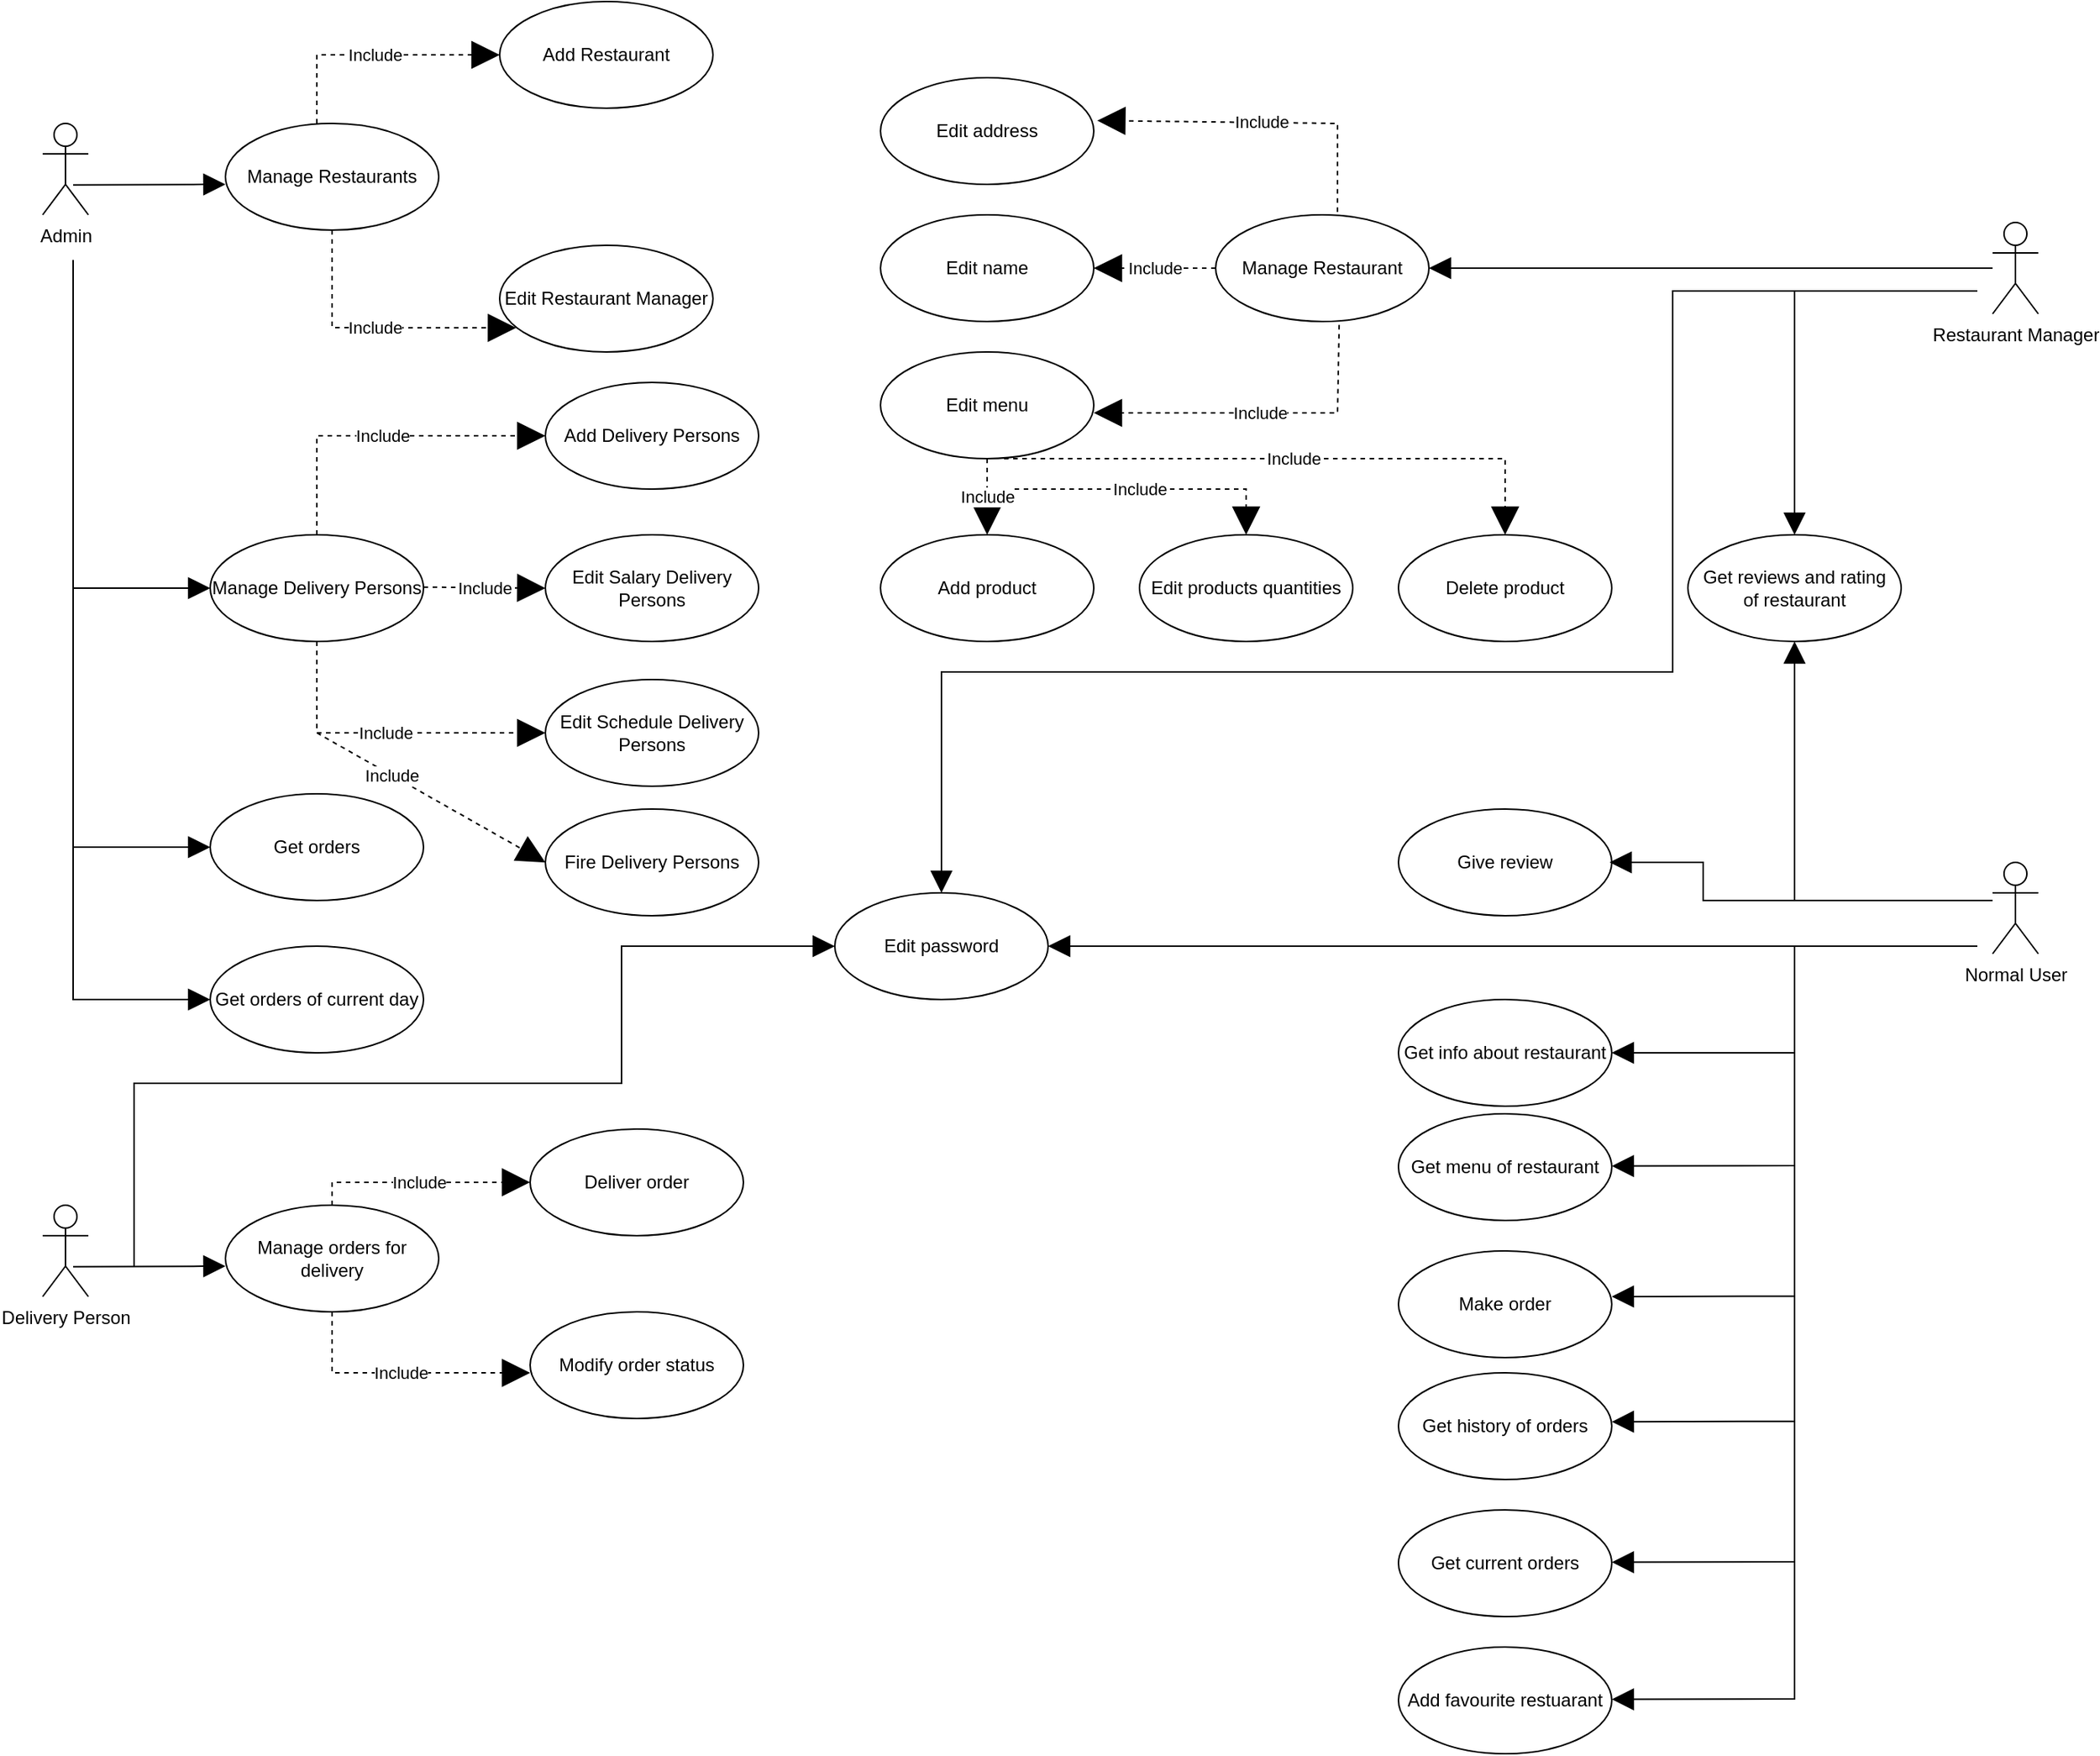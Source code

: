 <mxfile version="20.8.17" type="device"><diagram id="0-chgyKeyilWLo-SJsCt" name="Page-1"><mxGraphModel dx="1500" dy="784" grid="1" gridSize="10" guides="1" tooltips="1" connect="1" arrows="1" fold="1" page="1" pageScale="1" pageWidth="827" pageHeight="1169" math="0" shadow="0"><root><mxCell id="0"/><mxCell id="1" parent="0"/><mxCell id="dNKr-m8loYYyT33tMg7--1" value="Admin" style="shape=umlActor;verticalLabelPosition=bottom;verticalAlign=top;html=1;" parent="1" vertex="1"><mxGeometry x="70" y="80" width="30" height="60" as="geometry"/></mxCell><mxCell id="dNKr-m8loYYyT33tMg7--2" value="Normal User&lt;br&gt;" style="shape=umlActor;verticalLabelPosition=bottom;verticalAlign=top;html=1;" parent="1" vertex="1"><mxGeometry x="1350" y="565" width="30" height="60" as="geometry"/></mxCell><mxCell id="dNKr-m8loYYyT33tMg7--3" value="Restaurant Manager" style="shape=umlActor;verticalLabelPosition=bottom;verticalAlign=top;html=1;" parent="1" vertex="1"><mxGeometry x="1350" y="145" width="30" height="60" as="geometry"/></mxCell><mxCell id="dNKr-m8loYYyT33tMg7--4" value="Delivery Person" style="shape=umlActor;verticalLabelPosition=bottom;verticalAlign=top;html=1;" parent="1" vertex="1"><mxGeometry x="70" y="790" width="30" height="60" as="geometry"/></mxCell><mxCell id="dNKr-m8loYYyT33tMg7--5" value="Manage Restaurants" style="ellipse;whiteSpace=wrap;html=1;" parent="1" vertex="1"><mxGeometry x="190" y="80" width="140" height="70" as="geometry"/></mxCell><mxCell id="dNKr-m8loYYyT33tMg7--6" value="Add Restaurant" style="ellipse;whiteSpace=wrap;html=1;" parent="1" vertex="1"><mxGeometry x="370" width="140" height="70" as="geometry"/></mxCell><mxCell id="dNKr-m8loYYyT33tMg7--7" value="Edit Restaurant Manager" style="ellipse;whiteSpace=wrap;html=1;" parent="1" vertex="1"><mxGeometry x="370" y="160" width="140" height="70" as="geometry"/></mxCell><mxCell id="dNKr-m8loYYyT33tMg7--10" value="" style="endArrow=block;endFill=1;endSize=12;html=1;rounded=0;" parent="1" edge="1"><mxGeometry width="160" relative="1" as="geometry"><mxPoint x="90" y="120.41" as="sourcePoint"/><mxPoint x="190" y="120" as="targetPoint"/></mxGeometry></mxCell><mxCell id="dNKr-m8loYYyT33tMg7--16" value="Include" style="endArrow=block;endSize=16;endFill=1;html=1;rounded=0;dashed=1;entryX=0;entryY=0.5;entryDx=0;entryDy=0;" parent="1" target="dNKr-m8loYYyT33tMg7--6" edge="1"><mxGeometry width="160" relative="1" as="geometry"><mxPoint x="250" y="80" as="sourcePoint"/><mxPoint x="410" y="80" as="targetPoint"/><Array as="points"><mxPoint x="250" y="35"/></Array></mxGeometry></mxCell><mxCell id="dNKr-m8loYYyT33tMg7--17" value="Include" style="endArrow=block;endSize=16;endFill=1;html=1;rounded=0;dashed=1;entryX=0.077;entryY=0.774;entryDx=0;entryDy=0;entryPerimeter=0;" parent="1" target="dNKr-m8loYYyT33tMg7--7" edge="1"><mxGeometry width="160" relative="1" as="geometry"><mxPoint x="260" y="150" as="sourcePoint"/><mxPoint x="380" y="135" as="targetPoint"/><Array as="points"><mxPoint x="260" y="214"/></Array></mxGeometry></mxCell><mxCell id="dNKr-m8loYYyT33tMg7--20" value="" style="endArrow=block;endFill=1;endSize=12;html=1;rounded=0;entryX=0;entryY=0.5;entryDx=0;entryDy=0;" parent="1" target="dNKr-m8loYYyT33tMg7--21" edge="1"><mxGeometry width="160" relative="1" as="geometry"><mxPoint x="90" y="169.58" as="sourcePoint"/><mxPoint x="190" y="169.17" as="targetPoint"/><Array as="points"><mxPoint x="90" y="385"/></Array></mxGeometry></mxCell><mxCell id="dNKr-m8loYYyT33tMg7--21" value="Manage Delivery Persons" style="ellipse;whiteSpace=wrap;html=1;" parent="1" vertex="1"><mxGeometry x="180" y="350" width="140" height="70" as="geometry"/></mxCell><mxCell id="dNKr-m8loYYyT33tMg7--22" value="Add Delivery Persons" style="ellipse;whiteSpace=wrap;html=1;" parent="1" vertex="1"><mxGeometry x="400" y="250" width="140" height="70" as="geometry"/></mxCell><mxCell id="dNKr-m8loYYyT33tMg7--23" value="Edit Salary Delivery Persons" style="ellipse;whiteSpace=wrap;html=1;" parent="1" vertex="1"><mxGeometry x="400" y="350" width="140" height="70" as="geometry"/></mxCell><mxCell id="dNKr-m8loYYyT33tMg7--24" value="Edit Schedule Delivery Persons" style="ellipse;whiteSpace=wrap;html=1;" parent="1" vertex="1"><mxGeometry x="400" y="445" width="140" height="70" as="geometry"/></mxCell><mxCell id="dNKr-m8loYYyT33tMg7--25" value="Include" style="endArrow=block;endSize=16;endFill=1;html=1;rounded=0;dashed=1;entryX=0;entryY=0.5;entryDx=0;entryDy=0;exitX=0.5;exitY=0;exitDx=0;exitDy=0;" parent="1" source="dNKr-m8loYYyT33tMg7--21" target="dNKr-m8loYYyT33tMg7--22" edge="1"><mxGeometry width="160" relative="1" as="geometry"><mxPoint x="249.22" y="260" as="sourcePoint"/><mxPoint x="370.0" y="284.18" as="targetPoint"/><Array as="points"><mxPoint x="250" y="285"/></Array></mxGeometry></mxCell><mxCell id="dNKr-m8loYYyT33tMg7--26" value="Include" style="endArrow=block;endSize=16;endFill=1;html=1;rounded=0;dashed=1;entryX=0;entryY=0.5;entryDx=0;entryDy=0;exitX=0.5;exitY=1;exitDx=0;exitDy=0;" parent="1" source="dNKr-m8loYYyT33tMg7--21" target="dNKr-m8loYYyT33tMg7--24" edge="1"><mxGeometry width="160" relative="1" as="geometry"><mxPoint x="240" y="550" as="sourcePoint"/><mxPoint x="360" y="424.18" as="targetPoint"/><Array as="points"><mxPoint x="250" y="480"/></Array></mxGeometry></mxCell><mxCell id="dNKr-m8loYYyT33tMg7--27" value="Include" style="endArrow=block;endSize=16;endFill=1;html=1;rounded=0;dashed=1;entryX=0;entryY=0.5;entryDx=0;entryDy=0;" parent="1" target="dNKr-m8loYYyT33tMg7--23" edge="1"><mxGeometry width="160" relative="1" as="geometry"><mxPoint x="320" y="384.33" as="sourcePoint"/><mxPoint x="480" y="384.33" as="targetPoint"/></mxGeometry></mxCell><mxCell id="dNKr-m8loYYyT33tMg7--28" value="Get orders" style="ellipse;whiteSpace=wrap;html=1;" parent="1" vertex="1"><mxGeometry x="180" y="520" width="140" height="70" as="geometry"/></mxCell><mxCell id="dNKr-m8loYYyT33tMg7--29" value="Get orders of current day" style="ellipse;whiteSpace=wrap;html=1;" parent="1" vertex="1"><mxGeometry x="180" y="620" width="140" height="70" as="geometry"/></mxCell><mxCell id="dNKr-m8loYYyT33tMg7--30" value="" style="endArrow=block;endFill=1;endSize=12;html=1;rounded=0;entryX=0;entryY=0.5;entryDx=0;entryDy=0;" parent="1" target="dNKr-m8loYYyT33tMg7--28" edge="1"><mxGeometry width="160" relative="1" as="geometry"><mxPoint x="90" y="170.0" as="sourcePoint"/><mxPoint x="199.995" y="360.928" as="targetPoint"/><Array as="points"><mxPoint x="90" y="555"/></Array></mxGeometry></mxCell><mxCell id="dNKr-m8loYYyT33tMg7--31" value="" style="endArrow=block;endFill=1;endSize=12;html=1;rounded=0;entryX=0;entryY=0.5;entryDx=0;entryDy=0;" parent="1" edge="1"><mxGeometry width="160" relative="1" as="geometry"><mxPoint x="90" y="270.0" as="sourcePoint"/><mxPoint x="180.0" y="655" as="targetPoint"/><Array as="points"><mxPoint x="90" y="655"/></Array></mxGeometry></mxCell><mxCell id="dNKr-m8loYYyT33tMg7--34" value="Manage orders for delivery" style="ellipse;whiteSpace=wrap;html=1;" parent="1" vertex="1"><mxGeometry x="190" y="790" width="140" height="70" as="geometry"/></mxCell><mxCell id="dNKr-m8loYYyT33tMg7--35" value="Deliver order" style="ellipse;whiteSpace=wrap;html=1;" parent="1" vertex="1"><mxGeometry x="390" y="740" width="140" height="70" as="geometry"/></mxCell><mxCell id="dNKr-m8loYYyT33tMg7--36" value="Modify order status" style="ellipse;whiteSpace=wrap;html=1;" parent="1" vertex="1"><mxGeometry x="390" y="860" width="140" height="70" as="geometry"/></mxCell><mxCell id="dNKr-m8loYYyT33tMg7--37" value="" style="endArrow=block;endFill=1;endSize=12;html=1;rounded=0;" parent="1" edge="1"><mxGeometry width="160" relative="1" as="geometry"><mxPoint x="90" y="830.41" as="sourcePoint"/><mxPoint x="190" y="830" as="targetPoint"/></mxGeometry></mxCell><mxCell id="dNKr-m8loYYyT33tMg7--38" value="Include" style="endArrow=block;endSize=16;endFill=1;html=1;rounded=0;dashed=1;entryX=0;entryY=0.5;entryDx=0;entryDy=0;exitX=0.5;exitY=0;exitDx=0;exitDy=0;" parent="1" source="dNKr-m8loYYyT33tMg7--34" edge="1"><mxGeometry width="160" relative="1" as="geometry"><mxPoint x="310" y="774.29" as="sourcePoint"/><mxPoint x="390.0" y="774.96" as="targetPoint"/><Array as="points"><mxPoint x="260" y="775"/></Array></mxGeometry></mxCell><mxCell id="dNKr-m8loYYyT33tMg7--39" value="Include" style="endArrow=block;endSize=16;endFill=1;html=1;rounded=0;dashed=1;entryX=0;entryY=0.5;entryDx=0;entryDy=0;exitX=0.5;exitY=1;exitDx=0;exitDy=0;" parent="1" source="dNKr-m8loYYyT33tMg7--34" edge="1"><mxGeometry width="160" relative="1" as="geometry"><mxPoint x="260" y="915.04" as="sourcePoint"/><mxPoint x="390.0" y="900" as="targetPoint"/><Array as="points"><mxPoint x="260" y="900.04"/></Array></mxGeometry></mxCell><mxCell id="dNKr-m8loYYyT33tMg7--40" value="Manage Restaurant" style="ellipse;whiteSpace=wrap;html=1;" parent="1" vertex="1"><mxGeometry x="840" y="140" width="140" height="70" as="geometry"/></mxCell><mxCell id="dNKr-m8loYYyT33tMg7--41" value="Edit address" style="ellipse;whiteSpace=wrap;html=1;" parent="1" vertex="1"><mxGeometry x="620" y="50" width="140" height="70" as="geometry"/></mxCell><mxCell id="dNKr-m8loYYyT33tMg7--42" value="Edit name" style="ellipse;whiteSpace=wrap;html=1;" parent="1" vertex="1"><mxGeometry x="620" y="140" width="140" height="70" as="geometry"/></mxCell><mxCell id="dNKr-m8loYYyT33tMg7--43" value="Edit menu" style="ellipse;whiteSpace=wrap;html=1;" parent="1" vertex="1"><mxGeometry x="620" y="230" width="140" height="70" as="geometry"/></mxCell><mxCell id="dNKr-m8loYYyT33tMg7--44" value="" style="endArrow=block;endFill=1;endSize=12;html=1;rounded=0;entryX=1;entryY=0.5;entryDx=0;entryDy=0;" parent="1" source="dNKr-m8loYYyT33tMg7--3" target="dNKr-m8loYYyT33tMg7--40" edge="1"><mxGeometry width="160" relative="1" as="geometry"><mxPoint x="1200" y="175" as="sourcePoint"/><mxPoint x="1180" y="174.41" as="targetPoint"/></mxGeometry></mxCell><mxCell id="dNKr-m8loYYyT33tMg7--45" value="Include" style="endArrow=block;endSize=16;endFill=1;html=1;rounded=0;dashed=1;entryX=1.016;entryY=0.402;entryDx=0;entryDy=0;entryPerimeter=0;exitX=0.571;exitY=-0.027;exitDx=0;exitDy=0;exitPerimeter=0;" parent="1" source="dNKr-m8loYYyT33tMg7--40" target="dNKr-m8loYYyT33tMg7--41" edge="1"><mxGeometry width="160" relative="1" as="geometry"><mxPoint x="760" y="80" as="sourcePoint"/><mxPoint x="880.78" y="104.18" as="targetPoint"/><Array as="points"><mxPoint x="920" y="80"/></Array></mxGeometry></mxCell><mxCell id="dNKr-m8loYYyT33tMg7--46" value="Include" style="endArrow=block;endSize=16;endFill=1;html=1;rounded=0;dashed=1;entryX=1.016;entryY=0.402;entryDx=0;entryDy=0;entryPerimeter=0;exitX=0.579;exitY=1.032;exitDx=0;exitDy=0;exitPerimeter=0;" parent="1" source="dNKr-m8loYYyT33tMg7--40" edge="1"><mxGeometry width="160" relative="1" as="geometry"><mxPoint x="917.7" y="329.97" as="sourcePoint"/><mxPoint x="760.0" y="270" as="targetPoint"/><Array as="points"><mxPoint x="920" y="270"/></Array></mxGeometry></mxCell><mxCell id="dNKr-m8loYYyT33tMg7--47" value="Include" style="endArrow=block;endSize=16;endFill=1;html=1;rounded=0;dashed=1;entryX=1;entryY=0.5;entryDx=0;entryDy=0;exitX=0;exitY=0.5;exitDx=0;exitDy=0;" parent="1" source="dNKr-m8loYYyT33tMg7--40" target="dNKr-m8loYYyT33tMg7--42" edge="1"><mxGeometry width="160" relative="1" as="geometry"><mxPoint x="920" y="400" as="sourcePoint"/><mxPoint x="410" y="395" as="targetPoint"/></mxGeometry></mxCell><mxCell id="dNKr-m8loYYyT33tMg7--48" value="Add product" style="ellipse;whiteSpace=wrap;html=1;" parent="1" vertex="1"><mxGeometry x="620" y="350" width="140" height="70" as="geometry"/></mxCell><mxCell id="dNKr-m8loYYyT33tMg7--49" value="Edit products quantities" style="ellipse;whiteSpace=wrap;html=1;" parent="1" vertex="1"><mxGeometry x="790" y="350" width="140" height="70" as="geometry"/></mxCell><mxCell id="dNKr-m8loYYyT33tMg7--50" value="Include" style="endArrow=block;endSize=16;endFill=1;html=1;rounded=0;dashed=1;entryX=0.5;entryY=0;entryDx=0;entryDy=0;" parent="1" target="dNKr-m8loYYyT33tMg7--49" edge="1"><mxGeometry width="160" relative="1" as="geometry"><mxPoint x="690" y="320" as="sourcePoint"/><mxPoint x="860" y="330" as="targetPoint"/><Array as="points"><mxPoint x="780" y="320"/><mxPoint x="860" y="320"/></Array></mxGeometry></mxCell><mxCell id="dNKr-m8loYYyT33tMg7--51" value="Include" style="endArrow=block;endSize=16;endFill=1;html=1;rounded=0;dashed=1;entryX=0.5;entryY=0;entryDx=0;entryDy=0;" parent="1" target="dNKr-m8loYYyT33tMg7--48" edge="1"><mxGeometry width="160" relative="1" as="geometry"><mxPoint x="690" y="300.0" as="sourcePoint"/><mxPoint x="770.0" y="300.67" as="targetPoint"/></mxGeometry></mxCell><mxCell id="dNKr-m8loYYyT33tMg7--52" value="Delete product" style="ellipse;whiteSpace=wrap;html=1;" parent="1" vertex="1"><mxGeometry x="960" y="350" width="140" height="70" as="geometry"/></mxCell><mxCell id="dNKr-m8loYYyT33tMg7--53" value="Include" style="endArrow=block;endSize=16;endFill=1;html=1;rounded=0;dashed=1;exitX=0.579;exitY=1.032;exitDx=0;exitDy=0;exitPerimeter=0;entryX=0.5;entryY=0;entryDx=0;entryDy=0;" parent="1" target="dNKr-m8loYYyT33tMg7--52" edge="1"><mxGeometry width="160" relative="1" as="geometry"><mxPoint x="701.06" y="300" as="sourcePoint"/><mxPoint x="870.0" y="350" as="targetPoint"/><Array as="points"><mxPoint x="1030" y="300"/></Array></mxGeometry></mxCell><mxCell id="dNKr-m8loYYyT33tMg7--54" value="Get reviews and rating &lt;br&gt;of restaurant" style="ellipse;whiteSpace=wrap;html=1;" parent="1" vertex="1"><mxGeometry x="1150" y="350" width="140" height="70" as="geometry"/></mxCell><mxCell id="dNKr-m8loYYyT33tMg7--56" value="" style="endArrow=block;endFill=1;endSize=12;html=1;rounded=0;entryX=0.5;entryY=0;entryDx=0;entryDy=0;" parent="1" target="dNKr-m8loYYyT33tMg7--54" edge="1"><mxGeometry width="160" relative="1" as="geometry"><mxPoint x="1340" y="190" as="sourcePoint"/><mxPoint x="1021.0" y="220" as="targetPoint"/><Array as="points"><mxPoint x="1220" y="190"/></Array></mxGeometry></mxCell><mxCell id="dNKr-m8loYYyT33tMg7--57" value="" style="endArrow=block;endFill=1;endSize=12;html=1;rounded=0;entryX=0.5;entryY=1;entryDx=0;entryDy=0;" parent="1" target="dNKr-m8loYYyT33tMg7--54" edge="1"><mxGeometry width="160" relative="1" as="geometry"><mxPoint x="1350" y="590" as="sourcePoint"/><mxPoint x="1160" y="560" as="targetPoint"/><Array as="points"><mxPoint x="1220" y="590"/></Array></mxGeometry></mxCell><mxCell id="dNKr-m8loYYyT33tMg7--58" value="Give review" style="ellipse;whiteSpace=wrap;html=1;" parent="1" vertex="1"><mxGeometry x="960" y="530" width="140" height="70" as="geometry"/></mxCell><mxCell id="dNKr-m8loYYyT33tMg7--59" value="" style="endArrow=block;endFill=1;endSize=12;html=1;rounded=0;entryX=0.5;entryY=1;entryDx=0;entryDy=0;" parent="1" edge="1"><mxGeometry width="160" relative="1" as="geometry"><mxPoint x="1340" y="590" as="sourcePoint"/><mxPoint x="1098.57" y="565" as="targetPoint"/><Array as="points"><mxPoint x="1160" y="590"/><mxPoint x="1160" y="565"/></Array></mxGeometry></mxCell><mxCell id="dNKr-m8loYYyT33tMg7--60" value="Make order" style="ellipse;whiteSpace=wrap;html=1;" parent="1" vertex="1"><mxGeometry x="960" y="820" width="140" height="70" as="geometry"/></mxCell><mxCell id="dNKr-m8loYYyT33tMg7--61" value="" style="endArrow=block;endFill=1;endSize=12;html=1;rounded=0;entryX=0.5;entryY=1;entryDx=0;entryDy=0;" parent="1" edge="1"><mxGeometry width="160" relative="1" as="geometry"><mxPoint x="1220" y="620" as="sourcePoint"/><mxPoint x="1100.0" y="764.29" as="targetPoint"/><Array as="points"><mxPoint x="1220" y="764"/></Array></mxGeometry></mxCell><mxCell id="dNKr-m8loYYyT33tMg7--62" value="Get info about restaurant" style="ellipse;whiteSpace=wrap;html=1;" parent="1" vertex="1"><mxGeometry x="960" y="655" width="140" height="70" as="geometry"/></mxCell><mxCell id="dNKr-m8loYYyT33tMg7--63" value="" style="endArrow=block;endFill=1;endSize=12;html=1;rounded=0;entryX=0.5;entryY=1;entryDx=0;entryDy=0;" parent="1" edge="1"><mxGeometry width="160" relative="1" as="geometry"><mxPoint x="1220" y="755.71" as="sourcePoint"/><mxPoint x="1100" y="850" as="targetPoint"/><Array as="points"><mxPoint x="1220" y="849.71"/></Array></mxGeometry></mxCell><mxCell id="dNKr-m8loYYyT33tMg7--64" value="Get history of orders" style="ellipse;whiteSpace=wrap;html=1;" parent="1" vertex="1"><mxGeometry x="960" y="900" width="140" height="70" as="geometry"/></mxCell><mxCell id="dNKr-m8loYYyT33tMg7--65" value="Get current orders" style="ellipse;whiteSpace=wrap;html=1;" parent="1" vertex="1"><mxGeometry x="960" y="990" width="140" height="70" as="geometry"/></mxCell><mxCell id="dNKr-m8loYYyT33tMg7--66" value="" style="endArrow=block;endFill=1;endSize=12;html=1;rounded=0;entryX=0.5;entryY=1;entryDx=0;entryDy=0;" parent="1" edge="1"><mxGeometry width="160" relative="1" as="geometry"><mxPoint x="1220" y="837.85" as="sourcePoint"/><mxPoint x="1100" y="932.14" as="targetPoint"/><Array as="points"><mxPoint x="1220" y="931.85"/></Array></mxGeometry></mxCell><mxCell id="dNKr-m8loYYyT33tMg7--67" value="" style="endArrow=block;endFill=1;endSize=12;html=1;rounded=0;entryX=0.5;entryY=1;entryDx=0;entryDy=0;" parent="1" edge="1"><mxGeometry width="160" relative="1" as="geometry"><mxPoint x="1220" y="930" as="sourcePoint"/><mxPoint x="1100" y="1024.29" as="targetPoint"/><Array as="points"><mxPoint x="1220" y="1024"/></Array></mxGeometry></mxCell><mxCell id="dNKr-m8loYYyT33tMg7--68" value="Add favourite restuarant" style="ellipse;whiteSpace=wrap;html=1;" parent="1" vertex="1"><mxGeometry x="960" y="1080" width="140" height="70" as="geometry"/></mxCell><mxCell id="dNKr-m8loYYyT33tMg7--69" value="" style="endArrow=block;endFill=1;endSize=12;html=1;rounded=0;entryX=0.5;entryY=1;entryDx=0;entryDy=0;" parent="1" edge="1"><mxGeometry width="160" relative="1" as="geometry"><mxPoint x="1220" y="1020" as="sourcePoint"/><mxPoint x="1100" y="1114.29" as="targetPoint"/><Array as="points"><mxPoint x="1220" y="1114"/></Array></mxGeometry></mxCell><mxCell id="dNKr-m8loYYyT33tMg7--70" value="Edit password" style="ellipse;whiteSpace=wrap;html=1;" parent="1" vertex="1"><mxGeometry x="590" y="585" width="140" height="70" as="geometry"/></mxCell><mxCell id="dNKr-m8loYYyT33tMg7--71" value="" style="endArrow=block;endFill=1;endSize=12;html=1;rounded=0;entryX=0;entryY=0.5;entryDx=0;entryDy=0;" parent="1" target="dNKr-m8loYYyT33tMg7--70" edge="1"><mxGeometry width="160" relative="1" as="geometry"><mxPoint x="130" y="830.41" as="sourcePoint"/><mxPoint x="230" y="830" as="targetPoint"/><Array as="points"><mxPoint x="130" y="710"/><mxPoint x="300" y="710"/><mxPoint x="450" y="710"/><mxPoint x="450" y="620"/></Array></mxGeometry></mxCell><mxCell id="dNKr-m8loYYyT33tMg7--72" value="" style="endArrow=block;endFill=1;endSize=12;html=1;rounded=0;entryX=0.5;entryY=1;entryDx=0;entryDy=0;" parent="1" edge="1"><mxGeometry width="160" relative="1" as="geometry"><mxPoint x="1340" y="620" as="sourcePoint"/><mxPoint x="730.0" y="620" as="targetPoint"/><Array as="points"><mxPoint x="920" y="620"/></Array></mxGeometry></mxCell><mxCell id="dNKr-m8loYYyT33tMg7--73" value="" style="endArrow=block;endFill=1;endSize=12;html=1;rounded=0;entryX=0.5;entryY=0;entryDx=0;entryDy=0;" parent="1" target="dNKr-m8loYYyT33tMg7--70" edge="1"><mxGeometry width="160" relative="1" as="geometry"><mxPoint x="1260" y="190" as="sourcePoint"/><mxPoint x="1140" y="350" as="targetPoint"/><Array as="points"><mxPoint x="1140" y="190"/><mxPoint x="1140" y="440"/><mxPoint x="660" y="440"/></Array></mxGeometry></mxCell><mxCell id="dNKr-m8loYYyT33tMg7--77" value="Fire Delivery Persons" style="ellipse;whiteSpace=wrap;html=1;" parent="1" vertex="1"><mxGeometry x="400" y="530" width="140" height="70" as="geometry"/></mxCell><mxCell id="dNKr-m8loYYyT33tMg7--78" value="Include" style="endArrow=block;endSize=16;endFill=1;html=1;rounded=0;dashed=1;entryX=0;entryY=0.5;entryDx=0;entryDy=0;exitX=0.5;exitY=1;exitDx=0;exitDy=0;" parent="1" target="dNKr-m8loYYyT33tMg7--77" edge="1"><mxGeometry width="160" relative="1" as="geometry"><mxPoint x="250" y="420" as="sourcePoint"/><mxPoint x="400.0" y="480" as="targetPoint"/><Array as="points"><mxPoint x="250" y="480"/></Array></mxGeometry></mxCell><mxCell id="dNKr-m8loYYyT33tMg7--79" value="Get menu of restaurant" style="ellipse;whiteSpace=wrap;html=1;" parent="1" vertex="1"><mxGeometry x="960" y="730" width="140" height="70" as="geometry"/></mxCell><mxCell id="dNKr-m8loYYyT33tMg7--80" value="" style="endArrow=block;endFill=1;endSize=12;html=1;rounded=0;entryX=0.5;entryY=1;entryDx=0;entryDy=0;" parent="1" edge="1"><mxGeometry width="160" relative="1" as="geometry"><mxPoint x="1220" y="690" as="sourcePoint"/><mxPoint x="1100" y="690" as="targetPoint"/><Array as="points"><mxPoint x="1220" y="689.71"/></Array></mxGeometry></mxCell></root></mxGraphModel></diagram></mxfile>